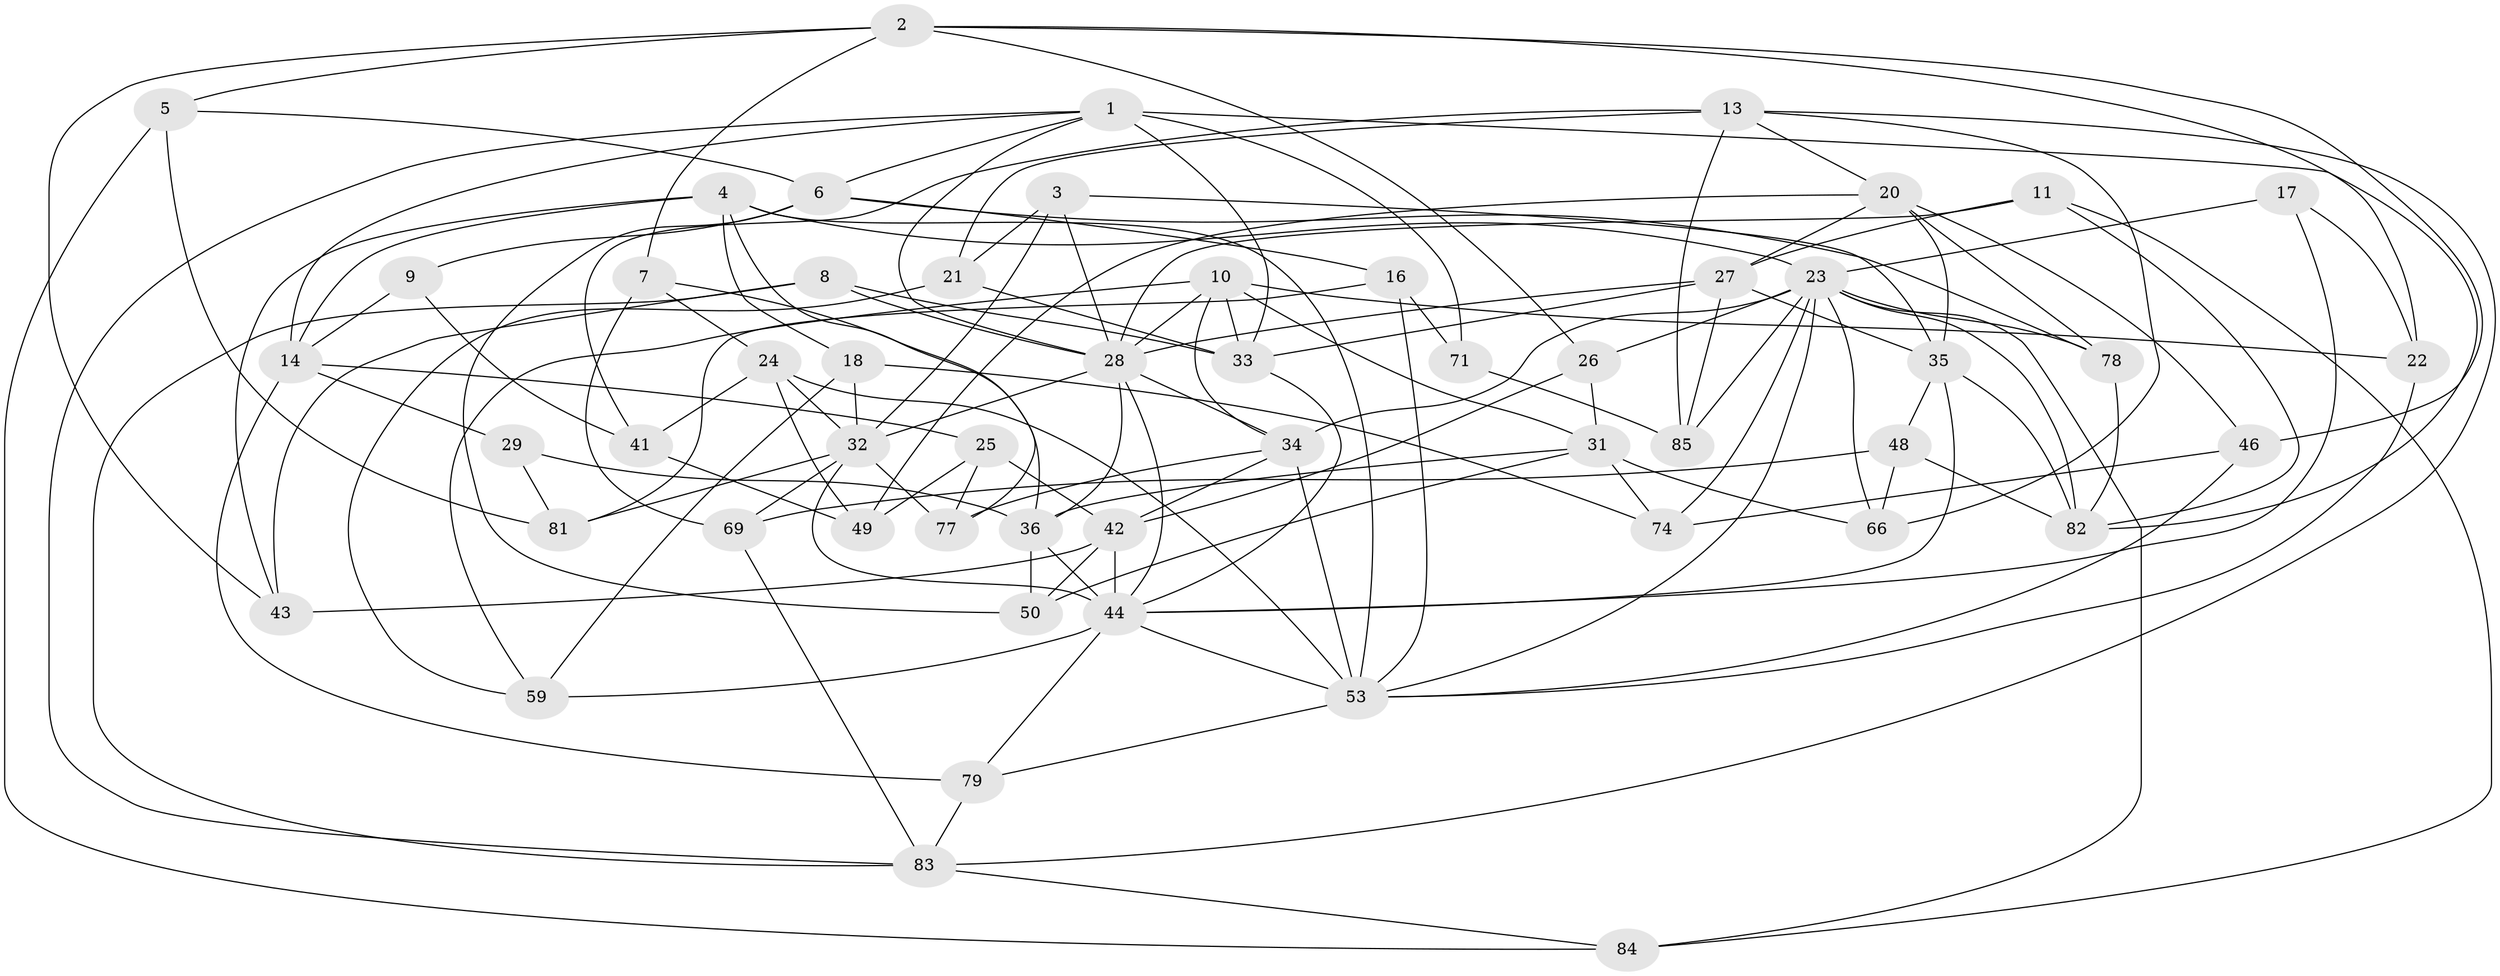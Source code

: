 // original degree distribution, {4: 1.0}
// Generated by graph-tools (version 1.1) at 2025/20/03/04/25 18:20:54]
// undirected, 54 vertices, 138 edges
graph export_dot {
graph [start="1"]
  node [color=gray90,style=filled];
  1 [super="+54+12+86"];
  2 [super="+47"];
  3;
  4 [super="+19"];
  5;
  6 [super="+68"];
  7;
  8;
  9;
  10 [super="+15"];
  11;
  13 [super="+55"];
  14 [super="+80+62"];
  16;
  17;
  18;
  20 [super="+39"];
  21;
  22;
  23 [super="+30+45+57"];
  24 [super="+65"];
  25;
  26;
  27 [super="+40"];
  28 [super="+56+75"];
  29;
  31 [super="+63"];
  32 [super="+61+60"];
  33 [super="+38"];
  34 [super="+37"];
  35 [super="+64"];
  36 [super="+72"];
  41;
  42 [super="+67"];
  43;
  44 [super="+51"];
  46;
  48;
  49;
  50;
  53 [super="+58"];
  59;
  66;
  69;
  71;
  74;
  77;
  78;
  79;
  81;
  82 [super="+90"];
  83 [super="+88"];
  84;
  85;
  1 -- 6;
  1 -- 71 [weight=2];
  1 -- 28;
  1 -- 82;
  1 -- 83;
  1 -- 14;
  1 -- 33;
  2 -- 5;
  2 -- 46;
  2 -- 26;
  2 -- 43;
  2 -- 22;
  2 -- 7;
  3 -- 35;
  3 -- 21;
  3 -- 32;
  3 -- 28;
  4 -- 53;
  4 -- 18;
  4 -- 43;
  4 -- 77;
  4 -- 23;
  4 -- 14;
  5 -- 84;
  5 -- 6;
  5 -- 81;
  6 -- 78;
  6 -- 16;
  6 -- 9;
  6 -- 50;
  7 -- 36;
  7 -- 69;
  7 -- 24;
  8 -- 43;
  8 -- 33;
  8 -- 83;
  8 -- 28;
  9 -- 14 [weight=2];
  9 -- 41;
  10 -- 33;
  10 -- 31;
  10 -- 22;
  10 -- 59;
  10 -- 28;
  10 -- 34;
  11 -- 84;
  11 -- 27;
  11 -- 82;
  11 -- 28;
  13 -- 83;
  13 -- 41;
  13 -- 66;
  13 -- 21;
  13 -- 85;
  13 -- 20;
  14 -- 29 [weight=2];
  14 -- 25;
  14 -- 79;
  16 -- 71;
  16 -- 81;
  16 -- 53;
  17 -- 22;
  17 -- 23 [weight=2];
  17 -- 44;
  18 -- 59;
  18 -- 74;
  18 -- 32;
  20 -- 35;
  20 -- 49;
  20 -- 46;
  20 -- 27;
  20 -- 78;
  21 -- 59;
  21 -- 33;
  22 -- 53;
  23 -- 78;
  23 -- 74;
  23 -- 53;
  23 -- 66;
  23 -- 84;
  23 -- 34;
  23 -- 82;
  23 -- 85;
  23 -- 26;
  24 -- 49;
  24 -- 53 [weight=2];
  24 -- 41;
  24 -- 32;
  25 -- 77;
  25 -- 49;
  25 -- 42;
  26 -- 42;
  26 -- 31;
  27 -- 85;
  27 -- 35;
  27 -- 33;
  27 -- 28;
  28 -- 36;
  28 -- 44;
  28 -- 32;
  28 -- 34;
  29 -- 81;
  29 -- 36;
  31 -- 66;
  31 -- 36;
  31 -- 50;
  31 -- 74;
  32 -- 81;
  32 -- 77;
  32 -- 44;
  32 -- 69;
  33 -- 44;
  34 -- 77;
  34 -- 53;
  34 -- 42;
  35 -- 48;
  35 -- 82;
  35 -- 44;
  36 -- 50;
  36 -- 44;
  41 -- 49;
  42 -- 43;
  42 -- 50;
  42 -- 44;
  44 -- 53;
  44 -- 59;
  44 -- 79;
  46 -- 74;
  46 -- 53;
  48 -- 69;
  48 -- 82;
  48 -- 66;
  53 -- 79;
  69 -- 83;
  71 -- 85;
  78 -- 82;
  79 -- 83;
  83 -- 84;
}
